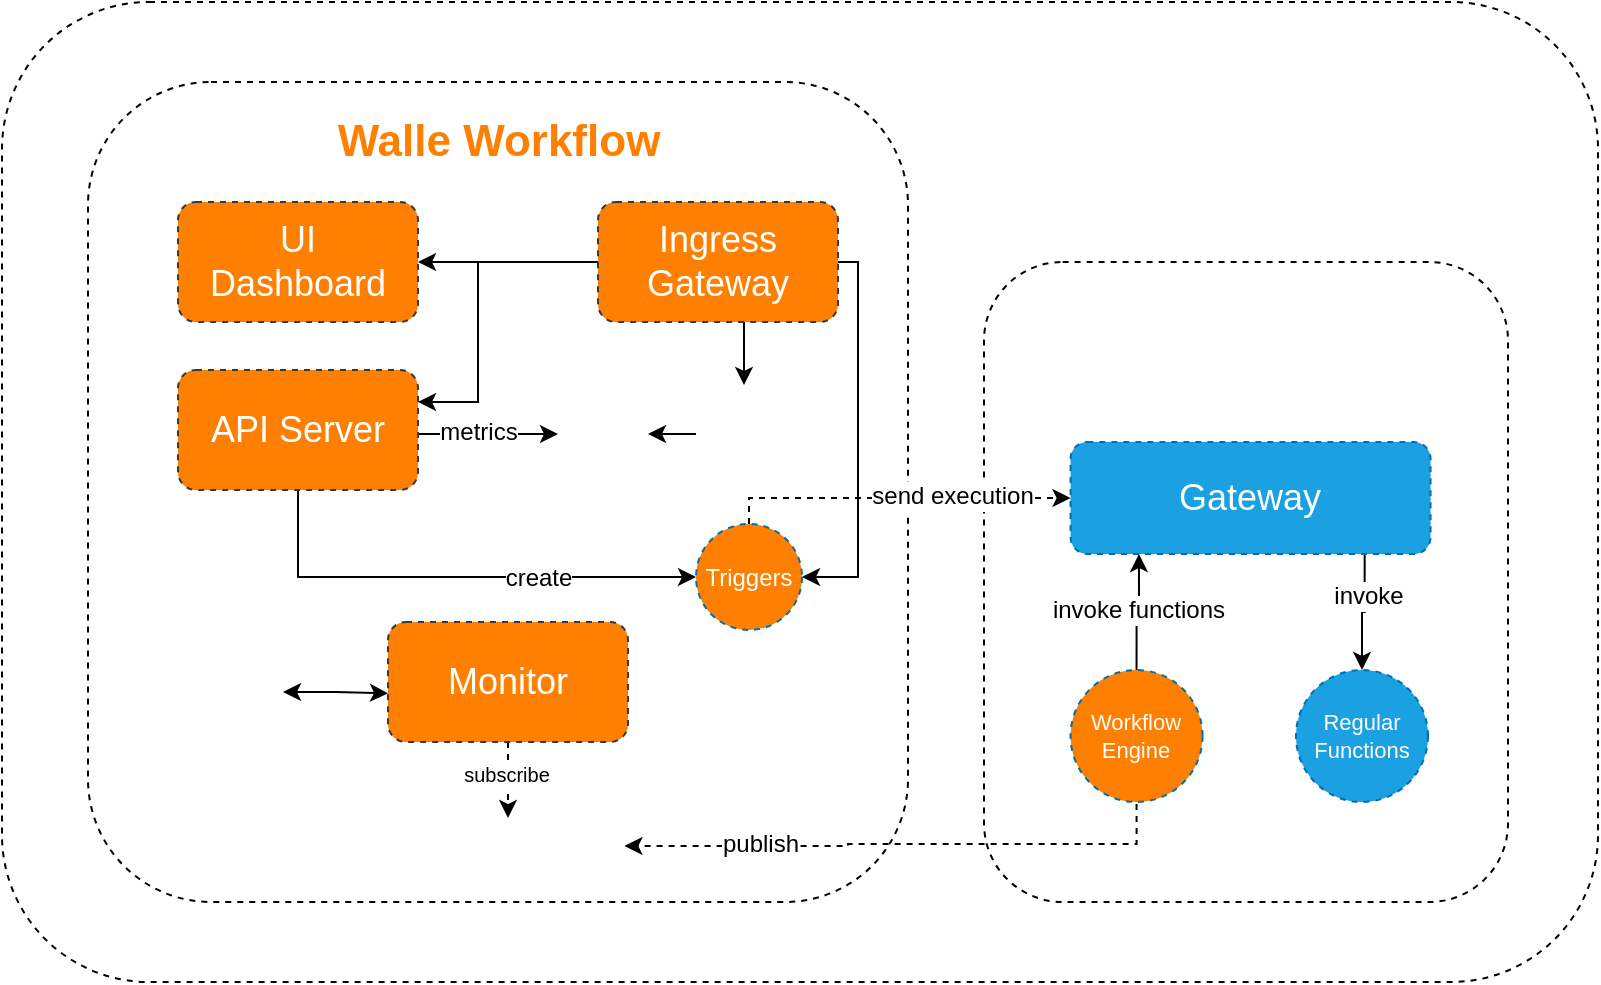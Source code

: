 <mxfile version="20.2.3" type="github">
  <diagram id="qwKRBattrOxvVShx7A_8" name="Page-1">
    <mxGraphModel dx="1678" dy="2103" grid="1" gridSize="10" guides="1" tooltips="1" connect="1" arrows="1" fold="1" page="1" pageScale="1" pageWidth="827" pageHeight="1169" math="0" shadow="0">
      <root>
        <mxCell id="0" />
        <mxCell id="1" parent="0" />
        <mxCell id="mhKGrX9BA1GWk8lQh-1W-42" value="" style="whiteSpace=wrap;html=1;rounded=1;dashed=1;fontSize=11;" vertex="1" parent="1">
          <mxGeometry x="22" y="-60" width="798" height="490" as="geometry" />
        </mxCell>
        <mxCell id="aP8lu7kHr-6-15jdSYuo-8" value="" style="whiteSpace=wrap;html=1;dashed=1;rounded=1;" parent="1" vertex="1">
          <mxGeometry x="513" y="70" width="262" height="320" as="geometry" />
        </mxCell>
        <mxCell id="aP8lu7kHr-6-15jdSYuo-2" value="" style="shape=image;verticalLabelPosition=bottom;labelBackgroundColor=#ffffff;verticalAlign=top;aspect=fixed;imageAspect=0;image=https://blog.alexellis.io/content/images/2017/08/faas_side.png;" parent="1" vertex="1">
          <mxGeometry x="556.28" y="92" width="177.44" height="41.29" as="geometry" />
        </mxCell>
        <mxCell id="aP8lu7kHr-6-15jdSYuo-43" style="edgeStyle=orthogonalEdgeStyle;rounded=0;orthogonalLoop=1;jettySize=auto;html=1;fontSize=12;fontColor=#000000;exitX=0.817;exitY=1;exitDx=0;exitDy=0;exitPerimeter=0;" parent="1" source="aP8lu7kHr-6-15jdSYuo-13" target="aP8lu7kHr-6-15jdSYuo-20" edge="1">
          <mxGeometry relative="1" as="geometry" />
        </mxCell>
        <mxCell id="aP8lu7kHr-6-15jdSYuo-87" value="invoke" style="edgeLabel;html=1;align=center;verticalAlign=middle;resizable=0;points=[];fontSize=12;fontColor=#000000;" parent="aP8lu7kHr-6-15jdSYuo-43" vertex="1" connectable="0">
          <mxGeometry x="-0.362" y="1" relative="1" as="geometry">
            <mxPoint y="2" as="offset" />
          </mxGeometry>
        </mxCell>
        <mxCell id="aP8lu7kHr-6-15jdSYuo-13" value="Gateway" style="whiteSpace=wrap;html=1;rounded=1;dashed=1;fillColor=#1ba1e2;fontColor=#ffffff;strokeColor=#006EAF;fontSize=18;" parent="1" vertex="1">
          <mxGeometry x="556.28" y="160" width="180" height="56" as="geometry" />
        </mxCell>
        <mxCell id="aP8lu7kHr-6-15jdSYuo-40" style="edgeStyle=orthogonalEdgeStyle;rounded=0;orthogonalLoop=1;jettySize=auto;html=1;entryX=0.19;entryY=1;entryDx=0;entryDy=0;entryPerimeter=0;fontSize=12;fontColor=#000000;" parent="1" source="aP8lu7kHr-6-15jdSYuo-19" target="aP8lu7kHr-6-15jdSYuo-13" edge="1">
          <mxGeometry relative="1" as="geometry" />
        </mxCell>
        <mxCell id="aP8lu7kHr-6-15jdSYuo-86" value="invoke functions" style="edgeLabel;html=1;align=center;verticalAlign=middle;resizable=0;points=[];fontSize=12;fontColor=#000000;" parent="aP8lu7kHr-6-15jdSYuo-40" vertex="1" connectable="0">
          <mxGeometry x="0.228" y="1" relative="1" as="geometry">
            <mxPoint y="5" as="offset" />
          </mxGeometry>
        </mxCell>
        <mxCell id="aP8lu7kHr-6-15jdSYuo-24" value="" style="whiteSpace=wrap;html=1;rounded=1;dashed=1;fontSize=11;" parent="1" vertex="1">
          <mxGeometry x="65" y="-20" width="410" height="410" as="geometry" />
        </mxCell>
        <mxCell id="mhKGrX9BA1GWk8lQh-1W-44" style="edgeStyle=orthogonalEdgeStyle;rounded=0;orthogonalLoop=1;jettySize=auto;html=1;entryX=1;entryY=0.5;entryDx=0;entryDy=0;fontSize=22;dashed=1;" edge="1" parent="1">
          <mxGeometry relative="1" as="geometry">
            <mxPoint x="589.28" y="341" as="sourcePoint" />
            <mxPoint x="333.21" y="362" as="targetPoint" />
            <Array as="points">
              <mxPoint x="589" y="361" />
              <mxPoint x="445" y="361" />
              <mxPoint x="445" y="362" />
            </Array>
          </mxGeometry>
        </mxCell>
        <mxCell id="mhKGrX9BA1GWk8lQh-1W-46" value="&lt;font style=&quot;font-size: 12px;&quot;&gt;publish&lt;/font&gt;" style="edgeLabel;html=1;align=center;verticalAlign=middle;resizable=0;points=[];fontSize=22;" vertex="1" connectable="0" parent="mhKGrX9BA1GWk8lQh-1W-44">
          <mxGeometry x="-0.024" relative="1" as="geometry">
            <mxPoint x="-74" y="-3" as="offset" />
          </mxGeometry>
        </mxCell>
        <mxCell id="aP8lu7kHr-6-15jdSYuo-19" value="Workflow&lt;br&gt;Engine" style="ellipse;whiteSpace=wrap;html=1;rounded=1;dashed=1;fontSize=11;fillColor=#FF8000;fontColor=#ffffff;strokeColor=#006EAF;" parent="1" vertex="1">
          <mxGeometry x="556.28" y="274" width="66" height="66" as="geometry" />
        </mxCell>
        <mxCell id="aP8lu7kHr-6-15jdSYuo-20" value="Regular&lt;br&gt;Functions" style="ellipse;whiteSpace=wrap;html=1;rounded=1;dashed=1;fontSize=11;fillColor=#1ba1e2;fontColor=#ffffff;strokeColor=#006EAF;" parent="1" vertex="1">
          <mxGeometry x="669" y="274" width="66" height="66" as="geometry" />
        </mxCell>
        <mxCell id="mhKGrX9BA1GWk8lQh-1W-56" style="edgeStyle=orthogonalEdgeStyle;rounded=0;orthogonalLoop=1;jettySize=auto;html=1;fontSize=12;startArrow=none;startFill=0;endArrow=classic;endFill=1;" edge="1" parent="1" source="aP8lu7kHr-6-15jdSYuo-34" target="mhKGrX9BA1GWk8lQh-1W-43">
          <mxGeometry relative="1" as="geometry">
            <Array as="points">
              <mxPoint x="250" y="156" />
              <mxPoint x="250" y="156" />
            </Array>
          </mxGeometry>
        </mxCell>
        <mxCell id="mhKGrX9BA1GWk8lQh-1W-63" value="&lt;font style=&quot;font-size: 12px;&quot;&gt;metrics&lt;/font&gt;" style="edgeLabel;html=1;align=center;verticalAlign=middle;resizable=0;points=[];fontSize=18;" vertex="1" connectable="0" parent="mhKGrX9BA1GWk8lQh-1W-56">
          <mxGeometry x="-0.157" y="1" relative="1" as="geometry">
            <mxPoint y="-2" as="offset" />
          </mxGeometry>
        </mxCell>
        <mxCell id="mhKGrX9BA1GWk8lQh-1W-60" style="edgeStyle=orthogonalEdgeStyle;rounded=0;orthogonalLoop=1;jettySize=auto;html=1;entryX=0;entryY=0.5;entryDx=0;entryDy=0;fontSize=12;startArrow=none;startFill=0;endArrow=classic;endFill=1;exitX=0.5;exitY=1;exitDx=0;exitDy=0;" edge="1" parent="1" source="aP8lu7kHr-6-15jdSYuo-34" target="aP8lu7kHr-6-15jdSYuo-95">
          <mxGeometry relative="1" as="geometry" />
        </mxCell>
        <mxCell id="mhKGrX9BA1GWk8lQh-1W-61" value="create" style="edgeLabel;html=1;align=center;verticalAlign=middle;resizable=0;points=[];fontSize=12;" vertex="1" connectable="0" parent="mhKGrX9BA1GWk8lQh-1W-60">
          <mxGeometry x="-0.151" y="-3" relative="1" as="geometry">
            <mxPoint x="60" y="-3" as="offset" />
          </mxGeometry>
        </mxCell>
        <mxCell id="aP8lu7kHr-6-15jdSYuo-34" value="API Server" style="whiteSpace=wrap;html=1;rounded=1;dashed=1;fontSize=18;fillColor=#FF8000;strokeColor=#36393d;fontColor=#FFFFFF;" parent="1" vertex="1">
          <mxGeometry x="110" y="124" width="120" height="60" as="geometry" />
        </mxCell>
        <mxCell id="mhKGrX9BA1GWk8lQh-1W-25" style="edgeStyle=orthogonalEdgeStyle;rounded=0;orthogonalLoop=1;jettySize=auto;html=1;entryX=0.5;entryY=0;entryDx=0;entryDy=0;dashed=1;" edge="1" parent="1" source="aP8lu7kHr-6-15jdSYuo-46" target="aP8lu7kHr-6-15jdSYuo-47">
          <mxGeometry relative="1" as="geometry" />
        </mxCell>
        <mxCell id="mhKGrX9BA1GWk8lQh-1W-26" value="&lt;span style=&quot;font-size: 10px;&quot;&gt;subscribe&lt;/span&gt;" style="edgeLabel;html=1;align=center;verticalAlign=middle;resizable=0;points=[];" vertex="1" connectable="0" parent="mhKGrX9BA1GWk8lQh-1W-25">
          <mxGeometry x="0.25" y="-1" relative="1" as="geometry">
            <mxPoint y="-7" as="offset" />
          </mxGeometry>
        </mxCell>
        <mxCell id="aP8lu7kHr-6-15jdSYuo-46" value="Monitor" style="whiteSpace=wrap;html=1;rounded=1;dashed=1;fontSize=18;fillColor=#FF8000;strokeColor=#36393d;fontColor=#FFFFFF;" parent="1" vertex="1">
          <mxGeometry x="215" y="250" width="120" height="60" as="geometry" />
        </mxCell>
        <mxCell id="aP8lu7kHr-6-15jdSYuo-47" value="" style="shape=image;verticalLabelPosition=bottom;labelBackgroundColor=#ffffff;verticalAlign=top;aspect=fixed;imageAspect=0;image=https://nats.io/img/logos/nats-horizontal-color.png;" parent="1" vertex="1">
          <mxGeometry x="216.79" y="348" width="116.42" height="30" as="geometry" />
        </mxCell>
        <mxCell id="aP8lu7kHr-6-15jdSYuo-84" style="edgeStyle=orthogonalEdgeStyle;rounded=0;orthogonalLoop=1;jettySize=auto;html=1;fontSize=12;fontColor=#000000;startArrow=classic;startFill=1;endArrow=classic;endFill=1;entryX=0;entryY=0.594;entryDx=0;entryDy=0;entryPerimeter=0;" parent="1" source="aP8lu7kHr-6-15jdSYuo-67" edge="1" target="aP8lu7kHr-6-15jdSYuo-46">
          <mxGeometry relative="1" as="geometry">
            <mxPoint x="143" y="285.0" as="sourcePoint" />
            <mxPoint x="234" y="289" as="targetPoint" />
          </mxGeometry>
        </mxCell>
        <mxCell id="aP8lu7kHr-6-15jdSYuo-67" value="" style="shape=image;imageAspect=0;aspect=fixed;verticalLabelPosition=bottom;verticalAlign=top;rounded=1;dashed=1;fontSize=12;fontColor=#000000;fillColor=#FF8000;image=https://raw.githubusercontent.com/github/explore/80688e429a7d4ef2fca1e82350fe8e3517d3494d/topics/postgresql/postgresql.png;" parent="1" vertex="1">
          <mxGeometry x="112.5" y="260" width="50" height="50" as="geometry" />
        </mxCell>
        <mxCell id="mhKGrX9BA1GWk8lQh-1W-66" style="edgeStyle=orthogonalEdgeStyle;rounded=0;orthogonalLoop=1;jettySize=auto;html=1;entryX=0;entryY=0.5;entryDx=0;entryDy=0;fontSize=12;startArrow=none;startFill=0;endArrow=classic;endFill=1;exitX=0.5;exitY=0;exitDx=0;exitDy=0;dashed=1;" edge="1" parent="1" source="aP8lu7kHr-6-15jdSYuo-95" target="aP8lu7kHr-6-15jdSYuo-13">
          <mxGeometry relative="1" as="geometry">
            <Array as="points">
              <mxPoint x="396" y="188" />
            </Array>
          </mxGeometry>
        </mxCell>
        <mxCell id="mhKGrX9BA1GWk8lQh-1W-68" value="send execution" style="edgeLabel;html=1;align=center;verticalAlign=middle;resizable=0;points=[];fontSize=12;" vertex="1" connectable="0" parent="mhKGrX9BA1GWk8lQh-1W-66">
          <mxGeometry x="-0.433" relative="1" as="geometry">
            <mxPoint x="65" y="-1" as="offset" />
          </mxGeometry>
        </mxCell>
        <mxCell id="aP8lu7kHr-6-15jdSYuo-95" value="Triggers" style="ellipse;whiteSpace=wrap;html=1;rounded=1;dashed=1;fontSize=12;fillColor=#FF8000;fontColor=#ffffff;strokeColor=#006EAF;" parent="1" vertex="1">
          <mxGeometry x="369" y="201" width="53" height="53" as="geometry" />
        </mxCell>
        <mxCell id="aP8lu7kHr-6-15jdSYuo-105" value="Walle Workflow" style="text;html=1;resizable=0;autosize=1;align=center;verticalAlign=middle;points=[];fillColor=none;strokeColor=none;rounded=0;dashed=1;fontSize=22;fontColor=#FF8000;fontStyle=1" parent="1" vertex="1">
          <mxGeometry x="180" y="-10" width="180" height="40" as="geometry" />
        </mxCell>
        <mxCell id="mhKGrX9BA1GWk8lQh-1W-15" value="&lt;font style=&quot;font-size: 18px;&quot;&gt;UI&lt;br&gt;Dashboard&lt;/font&gt;" style="whiteSpace=wrap;html=1;rounded=1;dashed=1;fontSize=16;fillColor=#FF8000;strokeColor=#36393d;fontColor=#FFFFFF;" vertex="1" parent="1">
          <mxGeometry x="110" y="40" width="120" height="60" as="geometry" />
        </mxCell>
        <mxCell id="mhKGrX9BA1GWk8lQh-1W-30" style="edgeStyle=orthogonalEdgeStyle;rounded=0;orthogonalLoop=1;jettySize=auto;html=1;" edge="1" parent="1" source="mhKGrX9BA1GWk8lQh-1W-28">
          <mxGeometry relative="1" as="geometry">
            <mxPoint x="230" y="140" as="targetPoint" />
            <Array as="points">
              <mxPoint x="260" y="70" />
              <mxPoint x="260" y="140" />
            </Array>
          </mxGeometry>
        </mxCell>
        <mxCell id="mhKGrX9BA1GWk8lQh-1W-31" style="edgeStyle=orthogonalEdgeStyle;rounded=0;orthogonalLoop=1;jettySize=auto;html=1;entryX=1;entryY=0.5;entryDx=0;entryDy=0;" edge="1" parent="1" source="mhKGrX9BA1GWk8lQh-1W-28" target="mhKGrX9BA1GWk8lQh-1W-15">
          <mxGeometry relative="1" as="geometry" />
        </mxCell>
        <mxCell id="mhKGrX9BA1GWk8lQh-1W-48" style="edgeStyle=orthogonalEdgeStyle;rounded=0;orthogonalLoop=1;jettySize=auto;html=1;fontSize=12;" edge="1" parent="1">
          <mxGeometry relative="1" as="geometry">
            <mxPoint x="393" y="100.0" as="sourcePoint" />
            <mxPoint x="393" y="131.5" as="targetPoint" />
            <Array as="points">
              <mxPoint x="393" y="110" />
              <mxPoint x="393" y="110" />
            </Array>
          </mxGeometry>
        </mxCell>
        <mxCell id="mhKGrX9BA1GWk8lQh-1W-67" style="edgeStyle=orthogonalEdgeStyle;rounded=0;orthogonalLoop=1;jettySize=auto;html=1;entryX=1;entryY=0.5;entryDx=0;entryDy=0;fontSize=12;startArrow=none;startFill=0;endArrow=classic;endFill=1;exitX=1;exitY=0.5;exitDx=0;exitDy=0;" edge="1" parent="1" source="mhKGrX9BA1GWk8lQh-1W-28" target="aP8lu7kHr-6-15jdSYuo-95">
          <mxGeometry relative="1" as="geometry">
            <Array as="points">
              <mxPoint x="450" y="70" />
              <mxPoint x="450" y="228" />
            </Array>
          </mxGeometry>
        </mxCell>
        <mxCell id="mhKGrX9BA1GWk8lQh-1W-28" value="Ingress Gateway" style="whiteSpace=wrap;html=1;rounded=1;dashed=1;fontSize=18;fillColor=#FF8000;strokeColor=#36393d;fontColor=#FFFFFF;" vertex="1" parent="1">
          <mxGeometry x="320" y="40" width="120" height="60" as="geometry" />
        </mxCell>
        <mxCell id="mhKGrX9BA1GWk8lQh-1W-40" value="" style="shape=image;verticalLabelPosition=bottom;labelBackgroundColor=default;verticalAlign=top;aspect=fixed;imageAspect=0;image=https://upload.wikimedia.org/wikipedia/commons/6/67/Kubernetes_logo.svg;" vertex="1" parent="1">
          <mxGeometry x="530" y="-20" width="226.09" height="40" as="geometry" />
        </mxCell>
        <mxCell id="mhKGrX9BA1GWk8lQh-1W-43" value="" style="shape=image;imageAspect=0;aspect=fixed;verticalLabelPosition=bottom;verticalAlign=top;rounded=1;dashed=1;fontSize=12;fontColor=#000000;fillColor=#FF8000;image=https://avatars.githubusercontent.com/u/3380462?s=200&amp;v=4;" vertex="1" parent="1">
          <mxGeometry x="300.0" y="133.5" width="45" height="45" as="geometry" />
        </mxCell>
        <mxCell id="mhKGrX9BA1GWk8lQh-1W-51" style="edgeStyle=orthogonalEdgeStyle;rounded=0;orthogonalLoop=1;jettySize=auto;html=1;fontSize=12;startArrow=none;startFill=0;" edge="1" parent="1" source="mhKGrX9BA1GWk8lQh-1W-47" target="mhKGrX9BA1GWk8lQh-1W-43">
          <mxGeometry relative="1" as="geometry" />
        </mxCell>
        <mxCell id="mhKGrX9BA1GWk8lQh-1W-47" value="" style="shape=image;verticalLabelPosition=bottom;labelBackgroundColor=default;verticalAlign=top;aspect=fixed;imageAspect=0;image=https://cdn.icon-icons.com/icons2/2699/PNG/512/grafana_logo_icon_171048.png;" vertex="1" parent="1">
          <mxGeometry x="369" y="133.5" width="45" height="45" as="geometry" />
        </mxCell>
      </root>
    </mxGraphModel>
  </diagram>
</mxfile>
